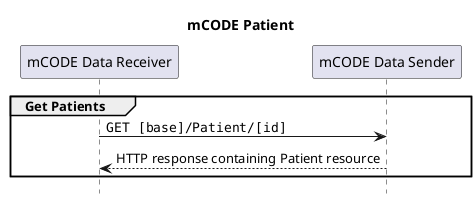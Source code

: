 @startuml
skinparam defaultFontName Arial

title mCODE Patient
hide footbox
participant "mCODE Data Receiver" as Receiver
participant "mCODE Data Sender" as Sender

group Get Patients
    "Receiver" -> "Sender" : ""GET [base]/Patient/[id]""
    "Sender" --> "Receiver" : HTTP response containing Patient resource
end


@enduml
